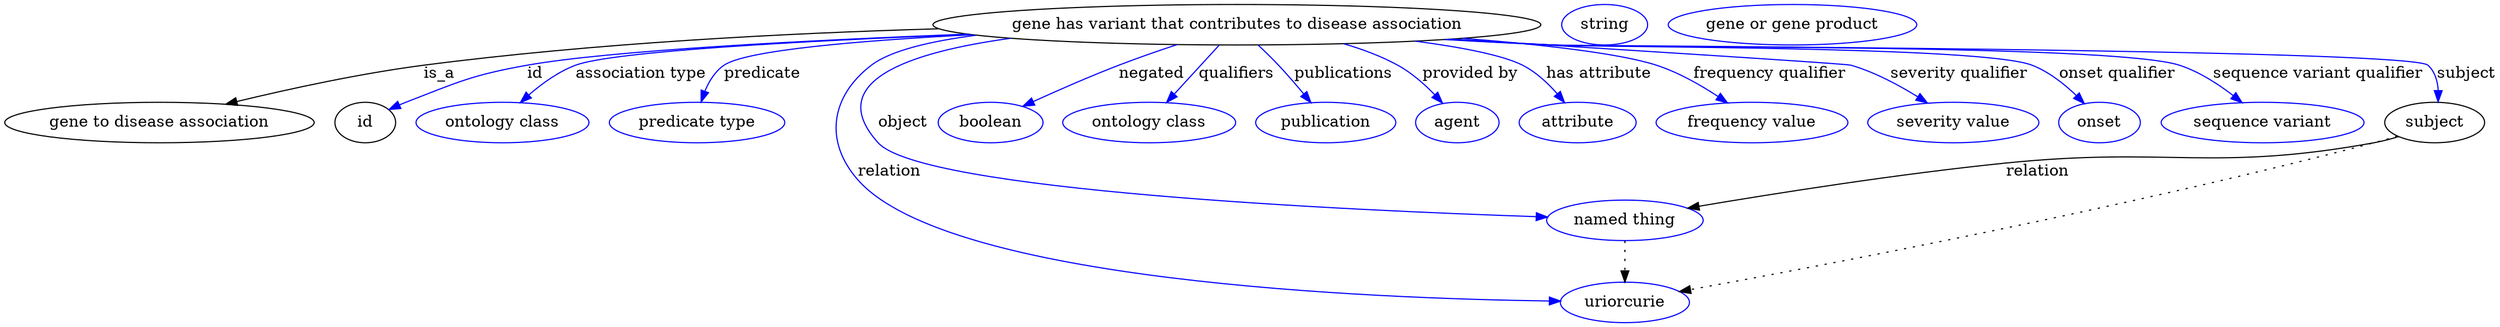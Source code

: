 digraph {
	graph [bb="0,0,1815.7,283"];
	node [label="\N"];
	"gene has variant that contributes to disease association"	 [height=0.5,
		label="gene has variant that contributes to disease association",
		pos="910.94,265",
		width=5.6689];
	"gene to disease association"	 [height=0.5,
		pos="105.94,178",
		width=2.9428];
	"gene has variant that contributes to disease association" -> "gene to disease association"	 [label=is_a,
		lp="323.94,221.5",
		pos="e,158.59,193.78 725.01,257.49 579.56,250.93 389.55,240.64 312.94,229 263.75,221.52 209.15,207.84 168.38,196.52"];
	id	 [height=0.5,
		pos="256.94,178",
		width=0.75];
	"gene has variant that contributes to disease association" -> id	 [color=blue,
		label=id,
		lp="391.44,221.5",
		pos="e,278.6,189.24 724.81,257.58 600.51,251.6 448.72,242.04 385.94,229 351.02,221.75 313.34,205.82 287.77,193.68",
		style=solid];
	"association type"	 [color=blue,
		height=0.5,
		label="ontology class",
		pos="363.94,178",
		width=1.7151];
	"gene has variant that contributes to disease association" -> "association type"	 [color=blue,
		label="association type",
		lp="467.94,221.5",
		pos="e,379.07,195.7 728.09,256.96 601.96,250.47 452.11,240.55 423.94,229 409.79,223.2 396.55,212.73 386.13,202.78",
		style=solid];
	predicate	 [color=blue,
		height=0.5,
		label="predicate type",
		pos="503.94,178",
		width=1.679];
	"gene has variant that contributes to disease association" -> predicate	 [color=blue,
		label=predicate,
		lp="552.94,221.5",
		pos="e,507.64,196.07 732.56,256.21 641.18,250.28 545.43,241.28 527.94,229 520.03,223.44 514.65,214.58 511.02,205.78",
		style=solid];
	object	 [color=blue,
		height=0.5,
		label="named thing",
		pos="1185.9,91",
		width=1.5346];
	"gene has variant that contributes to disease association" -> object	 [color=blue,
		label=object,
		lp="663.94,178",
		pos="e,1131.2,93.97 770.25,251.93 685.14,238.57 601.15,212.02 646.94,160 677.85,124.89 984.38,102.77 1120.9,94.581",
		style=solid];
	relation	 [color=blue,
		height=0.5,
		label=uriorcurie,
		pos="1185.9,18",
		width=1.2638];
	"gene has variant that contributes to disease association" -> relation	 [color=blue,
		label=relation,
		lp="665.94,134.5",
		pos="e,1141.3,21.674 745,254.46 703.03,249.11 665.01,241.07 647.94,229 610.91,202.81 609.8,155.67 644.94,127 719.34,66.319 1008.8,33.845 \
1131,22.603",
		style=solid];
	negated	 [color=blue,
		height=0.5,
		label=boolean,
		pos="727.94,178",
		width=1.0652];
	"gene has variant that contributes to disease association" -> negated	 [color=blue,
		label=negated,
		lp="849.44,221.5",
		pos="e,753.62,191.65 868.91,247.38 855.72,241.68 841.15,235.23 827.94,229 805.97,218.65 781.7,206.29 762.57,196.33",
		style=solid];
	qualifiers	 [color=blue,
		height=0.5,
		label="ontology class",
		pos="845.94,178",
		width=1.7151];
	"gene has variant that contributes to disease association" -> qualifiers	 [color=blue,
		label=qualifiers,
		lp="908.94,221.5",
		pos="e,859.17,195.71 897.47,246.97 888.17,234.53 875.66,217.78 865.3,203.91",
		style=solid];
	publications	 [color=blue,
		height=0.5,
		label=publication,
		pos="975.94,178",
		width=1.3902];
	"gene has variant that contributes to disease association" -> publications	 [color=blue,
		label=publications,
		lp="983.44,221.5",
		pos="e,963.41,195.57 925.3,246.78 929.72,241.11 934.57,234.82 938.94,229 945.02,220.91 951.54,212 957.39,203.93",
		style=solid];
	"provided by"	 [color=blue,
		height=0.5,
		label=agent,
		pos="1073.9,178",
		width=0.83048];
	"gene has variant that contributes to disease association" -> "provided by"	 [color=blue,
		label="provided by",
		lp="1073.9,221.5",
		pos="e,1060.6,194.25 979.07,248 993.43,242.98 1008.1,236.71 1020.9,229 1033,221.73 1044.6,211.24 1053.8,201.66",
		style=solid];
	"has attribute"	 [color=blue,
		height=0.5,
		label=attribute,
		pos="1161.9,178",
		width=1.1193];
	"gene has variant that contributes to disease association" -> "has attribute"	 [color=blue,
		label="has attribute",
		lp="1165.4,221.5",
		pos="e,1149.2,195.41 1026.6,250.16 1061.9,244.34 1095.4,237.11 1110.9,229 1122.9,222.75 1133.8,212.71 1142.5,203.19",
		style=solid];
	"frequency qualifier"	 [color=blue,
		height=0.5,
		label="frequency value",
		pos="1287.9,178",
		width=1.8776];
	"gene has variant that contributes to disease association" -> "frequency qualifier"	 [color=blue,
		label="frequency qualifier",
		lp="1287.9,221.5",
		pos="e,1265.4,195.09 1058.1,252.52 1116.4,246.4 1175.8,238.33 1202.9,229 1222,222.44 1241.4,211.22 1256.8,200.97",
		style=solid];
	"severity qualifier"	 [color=blue,
		height=0.5,
		label="severity value",
		pos="1432.9,178",
		width=1.661];
	"gene has variant that contributes to disease association" -> "severity qualifier"	 [color=blue,
		label="severity qualifier",
		lp="1424.4,221.5",
		pos="e,1410.1,194.87 1058.2,252.51 1080.2,250.65 1102.7,248.77 1123.9,247 1221.7,238.87 1250.2,258.09 1343.9,229 1364.3,222.67 1385.1,\
211.1 1401.5,200.57",
		style=solid];
	"onset qualifier"	 [color=blue,
		height=0.5,
		label=onset,
		pos="1539.9,178",
		width=0.81243];
	"gene has variant that contributes to disease association" -> "onset qualifier"	 [color=blue,
		label="onset qualifier",
		lp="1540.4,221.5",
		pos="e,1525.1,194.09 1054.7,252.2 1077.8,250.33 1101.5,248.52 1123.9,247 1201.9,241.71 1401.8,256.39 1474.9,229 1490.9,223.03 1506,211.65 \
1517.6,201.14",
		style=solid];
	"sequence variant qualifier"	 [color=blue,
		height=0.5,
		label="sequence variant",
		pos="1656.9,178",
		width=1.9318];
	"gene has variant that contributes to disease association" -> "sequence variant qualifier"	 [color=blue,
		label="sequence variant qualifier",
		lp="1682.4,221.5",
		pos="e,1638.5,195.42 1053.2,252.08 1076.8,250.19 1101.1,248.41 1123.9,247 1175,243.85 1535.5,245.31 1583.9,229 1600.9,223.3 1617.4,212.34 \
1630.5,202.04",
		style=solid];
	subject	 [height=0.5,
		pos="1779.9,178",
		width=0.99297];
	"gene has variant that contributes to disease association" -> subject	 [color=blue,
		label=subject,
		lp="1788.4,221.5",
		pos="e,1776.8,196.03 1052.1,251.96 1076,250.06 1100.7,248.31 1123.9,247 1159.1,245.02 1727.7,248.51 1756.9,229 1765.1,223.58 1770.4,214.54 \
1773.8,205.57",
		style=solid];
	association_id	 [color=blue,
		height=0.5,
		label=string,
		pos="1163.9,265",
		width=0.84854];
	object -> relation	 [pos="e,1185.9,36.09 1185.9,72.955 1185.9,64.883 1185.9,55.176 1185.9,46.182",
		style=dotted];
	subject -> object	 [label=relation,
		lp="1488.9,134.5",
		pos="e,1232.1,100.99 1753.4,165.55 1747.7,163.35 1741.7,161.34 1735.9,160 1619.6,133.05 1586.4,156.65 1467.9,142 1389,132.24 1298.6,114.78 \
1241.9,103.04"];
	subject -> relation	 [pos="e,1226.2,26.419 1752.7,166.18 1747.2,163.99 1741.4,161.82 1735.9,160 1554.9,99.913 1333.5,49.568 1236,28.54",
		style=dotted];
	"gene has variant that contributes to disease association_subject"	 [color=blue,
		height=0.5,
		label="gene or gene product",
		pos="1297.9,265",
		width=2.3651];
}
